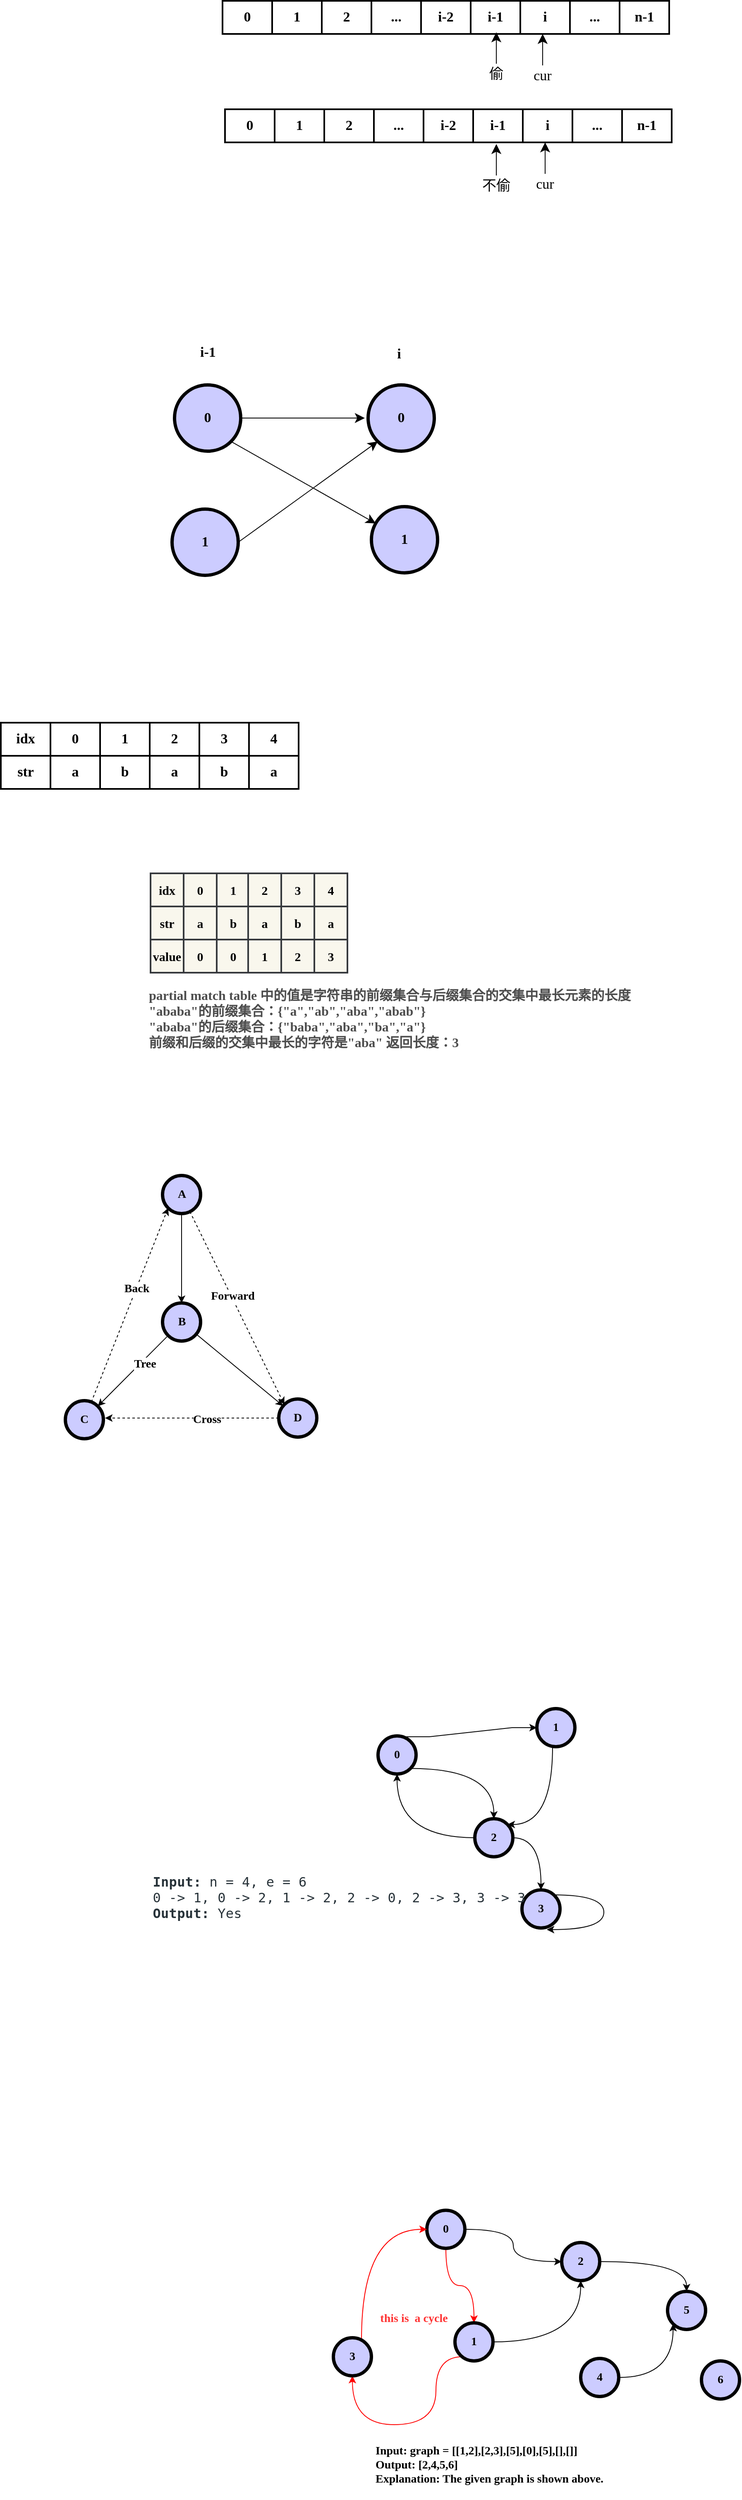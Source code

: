<mxfile version="14.6.13" type="device"><diagram id="pgbfu0zR_8SOxfVc2Feg" name="第 1 页"><mxGraphModel dx="1382" dy="1662" grid="0" gridSize="10" guides="1" tooltips="1" connect="1" arrows="1" fold="1" page="0" pageScale="1" pageWidth="827" pageHeight="1169" math="0" shadow="0"><root><mxCell id="0"/><mxCell id="1" parent="0"/><mxCell id="peVob73nY68IZ34_9FwL-1" value="" style="shape=table;html=1;whiteSpace=wrap;startSize=0;container=1;collapsible=0;childLayout=tableLayout;fontFamily=Comic Sans MS;fontSize=17;fontStyle=1;strokeWidth=2;" parent="1" vertex="1"><mxGeometry x="-253" y="209" width="180" height="40" as="geometry"/></mxCell><mxCell id="peVob73nY68IZ34_9FwL-2" value="" style="shape=partialRectangle;html=1;whiteSpace=wrap;collapsible=0;dropTarget=0;pointerEvents=0;fillColor=none;top=0;left=0;bottom=0;right=0;points=[[0,0.5],[1,0.5]];portConstraint=eastwest;fontFamily=Comic Sans MS;fontSize=17;fontStyle=1;strokeWidth=2;" parent="peVob73nY68IZ34_9FwL-1" vertex="1"><mxGeometry width="180" height="40" as="geometry"/></mxCell><mxCell id="peVob73nY68IZ34_9FwL-3" value="0" style="shape=partialRectangle;html=1;whiteSpace=wrap;connectable=0;fillColor=none;top=0;left=0;bottom=0;right=0;overflow=hidden;fontFamily=Comic Sans MS;fontSize=17;fontStyle=1;strokeWidth=2;" parent="peVob73nY68IZ34_9FwL-2" vertex="1"><mxGeometry width="60" height="40" as="geometry"/></mxCell><mxCell id="peVob73nY68IZ34_9FwL-4" value="1" style="shape=partialRectangle;html=1;whiteSpace=wrap;connectable=0;fillColor=none;top=0;left=0;bottom=0;right=0;overflow=hidden;fontFamily=Comic Sans MS;fontSize=17;fontStyle=1;strokeWidth=2;" parent="peVob73nY68IZ34_9FwL-2" vertex="1"><mxGeometry x="60" width="60" height="40" as="geometry"/></mxCell><mxCell id="peVob73nY68IZ34_9FwL-5" value="2" style="shape=partialRectangle;html=1;whiteSpace=wrap;connectable=0;fillColor=none;top=0;left=0;bottom=0;right=0;overflow=hidden;fontFamily=Comic Sans MS;fontSize=17;fontStyle=1;strokeWidth=2;" parent="peVob73nY68IZ34_9FwL-2" vertex="1"><mxGeometry x="120" width="60" height="40" as="geometry"/></mxCell><mxCell id="peVob73nY68IZ34_9FwL-14" value="" style="shape=table;html=1;whiteSpace=wrap;startSize=0;container=1;collapsible=0;childLayout=tableLayout;fontFamily=Comic Sans MS;fontSize=17;fontStyle=1;strokeWidth=2;" parent="1" vertex="1"><mxGeometry x="-73" y="209" width="180" height="40" as="geometry"/></mxCell><mxCell id="peVob73nY68IZ34_9FwL-15" value="" style="shape=partialRectangle;html=1;whiteSpace=wrap;collapsible=0;dropTarget=0;pointerEvents=0;fillColor=none;top=0;left=0;bottom=0;right=0;points=[[0,0.5],[1,0.5]];portConstraint=eastwest;fontFamily=Comic Sans MS;fontSize=17;fontStyle=1;strokeWidth=2;" parent="peVob73nY68IZ34_9FwL-14" vertex="1"><mxGeometry width="180" height="40" as="geometry"/></mxCell><mxCell id="peVob73nY68IZ34_9FwL-16" value="..." style="shape=partialRectangle;html=1;whiteSpace=wrap;connectable=0;fillColor=none;top=0;left=0;bottom=0;right=0;overflow=hidden;fontFamily=Comic Sans MS;fontSize=17;fontStyle=1;strokeWidth=2;" parent="peVob73nY68IZ34_9FwL-15" vertex="1"><mxGeometry width="60" height="40" as="geometry"/></mxCell><mxCell id="peVob73nY68IZ34_9FwL-17" value="i-2" style="shape=partialRectangle;html=1;whiteSpace=wrap;connectable=0;fillColor=none;top=0;left=0;bottom=0;right=0;overflow=hidden;fontFamily=Comic Sans MS;fontSize=17;fontStyle=1;strokeWidth=2;" parent="peVob73nY68IZ34_9FwL-15" vertex="1"><mxGeometry x="60" width="60" height="40" as="geometry"/></mxCell><mxCell id="peVob73nY68IZ34_9FwL-18" value="i-1" style="shape=partialRectangle;html=1;whiteSpace=wrap;connectable=0;fillColor=none;top=0;left=0;bottom=0;right=0;overflow=hidden;fontFamily=Comic Sans MS;fontSize=17;fontStyle=1;strokeWidth=2;" parent="peVob73nY68IZ34_9FwL-15" vertex="1"><mxGeometry x="120" width="60" height="40" as="geometry"/></mxCell><mxCell id="peVob73nY68IZ34_9FwL-19" value="" style="shape=table;html=1;whiteSpace=wrap;startSize=0;container=1;collapsible=0;childLayout=tableLayout;fontFamily=Comic Sans MS;fontSize=17;fontStyle=1;strokeWidth=2;" parent="1" vertex="1"><mxGeometry x="107" y="209" width="180" height="40" as="geometry"/></mxCell><mxCell id="peVob73nY68IZ34_9FwL-20" value="" style="shape=partialRectangle;html=1;whiteSpace=wrap;collapsible=0;dropTarget=0;pointerEvents=0;fillColor=none;top=0;left=0;bottom=0;right=0;points=[[0,0.5],[1,0.5]];portConstraint=eastwest;fontFamily=Comic Sans MS;fontSize=17;fontStyle=1;strokeWidth=2;" parent="peVob73nY68IZ34_9FwL-19" vertex="1"><mxGeometry width="180" height="40" as="geometry"/></mxCell><mxCell id="peVob73nY68IZ34_9FwL-21" value="i" style="shape=partialRectangle;html=1;whiteSpace=wrap;connectable=0;fillColor=none;top=0;left=0;bottom=0;right=0;overflow=hidden;fontFamily=Comic Sans MS;fontSize=17;fontStyle=1;strokeWidth=2;" parent="peVob73nY68IZ34_9FwL-20" vertex="1"><mxGeometry width="60" height="40" as="geometry"/></mxCell><mxCell id="peVob73nY68IZ34_9FwL-22" value="..." style="shape=partialRectangle;html=1;whiteSpace=wrap;connectable=0;fillColor=none;top=0;left=0;bottom=0;right=0;overflow=hidden;fontFamily=Comic Sans MS;fontSize=17;fontStyle=1;strokeWidth=2;" parent="peVob73nY68IZ34_9FwL-20" vertex="1"><mxGeometry x="60" width="60" height="40" as="geometry"/></mxCell><mxCell id="peVob73nY68IZ34_9FwL-23" value="n-1" style="shape=partialRectangle;html=1;whiteSpace=wrap;connectable=0;fillColor=none;top=0;left=0;bottom=0;right=0;overflow=hidden;fontFamily=Comic Sans MS;fontSize=17;fontStyle=1;strokeWidth=2;" parent="peVob73nY68IZ34_9FwL-20" vertex="1"><mxGeometry x="120" width="60" height="40" as="geometry"/></mxCell><mxCell id="peVob73nY68IZ34_9FwL-35" value="" style="group;fontFamily=Comic Sans MS;" parent="1" vertex="1" connectable="0"><mxGeometry x="114" y="249" width="40" height="61" as="geometry"/></mxCell><mxCell id="peVob73nY68IZ34_9FwL-24" value="" style="endArrow=classic;html=1;fontFamily=Comic Sans MS;fontSize=17;endSize=9;" parent="peVob73nY68IZ34_9FwL-35" edge="1"><mxGeometry width="50" height="50" relative="1" as="geometry"><mxPoint x="20" y="38" as="sourcePoint"/><mxPoint x="20" as="targetPoint"/></mxGeometry></mxCell><mxCell id="peVob73nY68IZ34_9FwL-25" value="cur" style="text;html=1;strokeColor=none;fillColor=none;align=center;verticalAlign=middle;whiteSpace=wrap;rounded=0;fontFamily=Comic Sans MS;fontSize=17;" parent="peVob73nY68IZ34_9FwL-35" vertex="1"><mxGeometry y="41" width="40" height="20" as="geometry"/></mxCell><mxCell id="peVob73nY68IZ34_9FwL-37" value="" style="shape=table;html=1;whiteSpace=wrap;startSize=0;container=1;collapsible=0;childLayout=tableLayout;fontFamily=Comic Sans MS;fontSize=17;fontStyle=1;strokeWidth=2;" parent="1" vertex="1"><mxGeometry x="-250" y="340" width="180" height="40" as="geometry"/></mxCell><mxCell id="peVob73nY68IZ34_9FwL-38" value="" style="shape=partialRectangle;html=1;whiteSpace=wrap;collapsible=0;dropTarget=0;pointerEvents=0;fillColor=none;top=0;left=0;bottom=0;right=0;points=[[0,0.5],[1,0.5]];portConstraint=eastwest;fontFamily=Comic Sans MS;fontSize=17;fontStyle=1;strokeWidth=2;" parent="peVob73nY68IZ34_9FwL-37" vertex="1"><mxGeometry width="180" height="40" as="geometry"/></mxCell><mxCell id="peVob73nY68IZ34_9FwL-39" value="0" style="shape=partialRectangle;html=1;whiteSpace=wrap;connectable=0;fillColor=none;top=0;left=0;bottom=0;right=0;overflow=hidden;fontFamily=Comic Sans MS;fontSize=17;fontStyle=1;strokeWidth=2;" parent="peVob73nY68IZ34_9FwL-38" vertex="1"><mxGeometry width="60" height="40" as="geometry"/></mxCell><mxCell id="peVob73nY68IZ34_9FwL-40" value="1" style="shape=partialRectangle;html=1;whiteSpace=wrap;connectable=0;fillColor=none;top=0;left=0;bottom=0;right=0;overflow=hidden;fontFamily=Comic Sans MS;fontSize=17;fontStyle=1;strokeWidth=2;" parent="peVob73nY68IZ34_9FwL-38" vertex="1"><mxGeometry x="60" width="60" height="40" as="geometry"/></mxCell><mxCell id="peVob73nY68IZ34_9FwL-41" value="2" style="shape=partialRectangle;html=1;whiteSpace=wrap;connectable=0;fillColor=none;top=0;left=0;bottom=0;right=0;overflow=hidden;fontFamily=Comic Sans MS;fontSize=17;fontStyle=1;strokeWidth=2;" parent="peVob73nY68IZ34_9FwL-38" vertex="1"><mxGeometry x="120" width="60" height="40" as="geometry"/></mxCell><mxCell id="peVob73nY68IZ34_9FwL-42" value="" style="shape=table;html=1;whiteSpace=wrap;startSize=0;container=1;collapsible=0;childLayout=tableLayout;fontFamily=Comic Sans MS;fontSize=17;fontStyle=1;strokeWidth=2;" parent="1" vertex="1"><mxGeometry x="-70" y="340" width="180" height="40" as="geometry"/></mxCell><mxCell id="peVob73nY68IZ34_9FwL-43" value="" style="shape=partialRectangle;html=1;whiteSpace=wrap;collapsible=0;dropTarget=0;pointerEvents=0;fillColor=none;top=0;left=0;bottom=0;right=0;points=[[0,0.5],[1,0.5]];portConstraint=eastwest;fontFamily=Comic Sans MS;fontSize=17;fontStyle=1;strokeWidth=2;" parent="peVob73nY68IZ34_9FwL-42" vertex="1"><mxGeometry width="180" height="40" as="geometry"/></mxCell><mxCell id="peVob73nY68IZ34_9FwL-44" value="..." style="shape=partialRectangle;html=1;whiteSpace=wrap;connectable=0;fillColor=none;top=0;left=0;bottom=0;right=0;overflow=hidden;fontFamily=Comic Sans MS;fontSize=17;fontStyle=1;strokeWidth=2;" parent="peVob73nY68IZ34_9FwL-43" vertex="1"><mxGeometry width="60" height="40" as="geometry"/></mxCell><mxCell id="peVob73nY68IZ34_9FwL-45" value="i-2" style="shape=partialRectangle;html=1;whiteSpace=wrap;connectable=0;fillColor=none;top=0;left=0;bottom=0;right=0;overflow=hidden;fontFamily=Comic Sans MS;fontSize=17;fontStyle=1;strokeWidth=2;" parent="peVob73nY68IZ34_9FwL-43" vertex="1"><mxGeometry x="60" width="60" height="40" as="geometry"/></mxCell><mxCell id="peVob73nY68IZ34_9FwL-46" value="i-1" style="shape=partialRectangle;html=1;whiteSpace=wrap;connectable=0;fillColor=none;top=0;left=0;bottom=0;right=0;overflow=hidden;fontFamily=Comic Sans MS;fontSize=17;fontStyle=1;strokeWidth=2;" parent="peVob73nY68IZ34_9FwL-43" vertex="1"><mxGeometry x="120" width="60" height="40" as="geometry"/></mxCell><mxCell id="peVob73nY68IZ34_9FwL-47" value="" style="shape=table;html=1;whiteSpace=wrap;startSize=0;container=1;collapsible=0;childLayout=tableLayout;fontFamily=Comic Sans MS;fontSize=17;fontStyle=1;strokeWidth=2;" parent="1" vertex="1"><mxGeometry x="110" y="340" width="180" height="40" as="geometry"/></mxCell><mxCell id="peVob73nY68IZ34_9FwL-48" value="" style="shape=partialRectangle;html=1;whiteSpace=wrap;collapsible=0;dropTarget=0;pointerEvents=0;fillColor=none;top=0;left=0;bottom=0;right=0;points=[[0,0.5],[1,0.5]];portConstraint=eastwest;fontFamily=Comic Sans MS;fontSize=17;fontStyle=1;strokeWidth=2;" parent="peVob73nY68IZ34_9FwL-47" vertex="1"><mxGeometry width="180" height="40" as="geometry"/></mxCell><mxCell id="peVob73nY68IZ34_9FwL-49" value="i" style="shape=partialRectangle;html=1;whiteSpace=wrap;connectable=0;fillColor=none;top=0;left=0;bottom=0;right=0;overflow=hidden;fontFamily=Comic Sans MS;fontSize=17;fontStyle=1;strokeWidth=2;" parent="peVob73nY68IZ34_9FwL-48" vertex="1"><mxGeometry width="60" height="40" as="geometry"/></mxCell><mxCell id="peVob73nY68IZ34_9FwL-50" value="..." style="shape=partialRectangle;html=1;whiteSpace=wrap;connectable=0;fillColor=none;top=0;left=0;bottom=0;right=0;overflow=hidden;fontFamily=Comic Sans MS;fontSize=17;fontStyle=1;strokeWidth=2;" parent="peVob73nY68IZ34_9FwL-48" vertex="1"><mxGeometry x="60" width="60" height="40" as="geometry"/></mxCell><mxCell id="peVob73nY68IZ34_9FwL-51" value="n-1" style="shape=partialRectangle;html=1;whiteSpace=wrap;connectable=0;fillColor=none;top=0;left=0;bottom=0;right=0;overflow=hidden;fontFamily=Comic Sans MS;fontSize=17;fontStyle=1;strokeWidth=2;" parent="peVob73nY68IZ34_9FwL-48" vertex="1"><mxGeometry x="120" width="60" height="40" as="geometry"/></mxCell><mxCell id="peVob73nY68IZ34_9FwL-52" value="" style="group;fontFamily=Comic Sans MS;" parent="1" vertex="1" connectable="0"><mxGeometry x="117" y="380" width="40" height="61" as="geometry"/></mxCell><mxCell id="peVob73nY68IZ34_9FwL-53" value="" style="endArrow=classic;html=1;fontFamily=Comic Sans MS;fontSize=17;endSize=9;" parent="peVob73nY68IZ34_9FwL-52" edge="1"><mxGeometry width="50" height="50" relative="1" as="geometry"><mxPoint x="20" y="38" as="sourcePoint"/><mxPoint x="20" as="targetPoint"/></mxGeometry></mxCell><mxCell id="peVob73nY68IZ34_9FwL-54" value="cur" style="text;html=1;strokeColor=none;fillColor=none;align=center;verticalAlign=middle;whiteSpace=wrap;rounded=0;fontFamily=Comic Sans MS;fontSize=17;" parent="peVob73nY68IZ34_9FwL-52" vertex="1"><mxGeometry y="41" width="40" height="20" as="geometry"/></mxCell><mxCell id="peVob73nY68IZ34_9FwL-55" value="" style="group;fontFamily=Comic Sans MS;" parent="1" vertex="1" connectable="0"><mxGeometry x="58" y="382" width="40" height="61" as="geometry"/></mxCell><mxCell id="peVob73nY68IZ34_9FwL-56" value="" style="endArrow=classic;html=1;fontFamily=Comic Sans MS;fontSize=17;endSize=9;" parent="peVob73nY68IZ34_9FwL-55" edge="1"><mxGeometry width="50" height="50" relative="1" as="geometry"><mxPoint x="20" y="38" as="sourcePoint"/><mxPoint x="20" as="targetPoint"/></mxGeometry></mxCell><mxCell id="peVob73nY68IZ34_9FwL-57" value="不偷" style="text;html=1;strokeColor=none;fillColor=none;align=center;verticalAlign=middle;whiteSpace=wrap;rounded=0;fontFamily=Comic Sans MS;fontSize=17;" parent="peVob73nY68IZ34_9FwL-55" vertex="1"><mxGeometry y="41" width="40" height="20" as="geometry"/></mxCell><mxCell id="peVob73nY68IZ34_9FwL-59" value="" style="group;fontFamily=Comic Sans MS;" parent="1" vertex="1" connectable="0"><mxGeometry x="58" y="247" width="40" height="61" as="geometry"/></mxCell><mxCell id="peVob73nY68IZ34_9FwL-60" value="" style="endArrow=classic;html=1;fontFamily=Comic Sans MS;fontSize=17;endSize=9;" parent="peVob73nY68IZ34_9FwL-59" edge="1"><mxGeometry width="50" height="50" relative="1" as="geometry"><mxPoint x="20" y="38" as="sourcePoint"/><mxPoint x="20" as="targetPoint"/></mxGeometry></mxCell><mxCell id="peVob73nY68IZ34_9FwL-61" value="偷" style="text;html=1;strokeColor=none;fillColor=none;align=center;verticalAlign=middle;whiteSpace=wrap;rounded=0;fontFamily=Comic Sans MS;fontSize=17;" parent="peVob73nY68IZ34_9FwL-59" vertex="1"><mxGeometry y="41" width="40" height="20" as="geometry"/></mxCell><mxCell id="peVob73nY68IZ34_9FwL-63" style="edgeStyle=orthogonalEdgeStyle;rounded=0;orthogonalLoop=1;jettySize=auto;html=1;exitX=1;exitY=0.5;exitDx=0;exitDy=0;fontFamily=Comic Sans MS;fontSize=17;endSize=9;fontStyle=1" parent="1" source="peVob73nY68IZ34_9FwL-62" edge="1"><mxGeometry relative="1" as="geometry"><mxPoint x="-81" y="713" as="targetPoint"/></mxGeometry></mxCell><mxCell id="peVob73nY68IZ34_9FwL-70" style="edgeStyle=none;rounded=0;orthogonalLoop=1;jettySize=auto;html=1;exitX=1;exitY=1;exitDx=0;exitDy=0;fontFamily=Comic Sans MS;fontSize=17;endSize=9;" parent="1" source="peVob73nY68IZ34_9FwL-62" target="peVob73nY68IZ34_9FwL-66" edge="1"><mxGeometry relative="1" as="geometry"/></mxCell><mxCell id="peVob73nY68IZ34_9FwL-62" value="0" style="ellipse;whiteSpace=wrap;html=1;aspect=fixed;rounded=1;fontFamily=Comic Sans MS;fontSize=17;strokeWidth=4;fillColor=#CCCCFF;fontStyle=1" parent="1" vertex="1"><mxGeometry x="-311" y="673" width="80" height="80" as="geometry"/></mxCell><mxCell id="peVob73nY68IZ34_9FwL-64" value="0" style="ellipse;whiteSpace=wrap;html=1;aspect=fixed;rounded=1;fontFamily=Comic Sans MS;fontSize=17;strokeWidth=4;fillColor=#CCCCFF;fontStyle=1" parent="1" vertex="1"><mxGeometry x="-77" y="673" width="80" height="80" as="geometry"/></mxCell><mxCell id="peVob73nY68IZ34_9FwL-69" style="rounded=0;orthogonalLoop=1;jettySize=auto;html=1;exitX=1;exitY=0.5;exitDx=0;exitDy=0;entryX=0;entryY=1;entryDx=0;entryDy=0;fontFamily=Comic Sans MS;fontSize=17;endSize=9;" parent="1" source="peVob73nY68IZ34_9FwL-65" target="peVob73nY68IZ34_9FwL-64" edge="1"><mxGeometry relative="1" as="geometry"/></mxCell><mxCell id="peVob73nY68IZ34_9FwL-65" value="1" style="ellipse;whiteSpace=wrap;html=1;aspect=fixed;rounded=1;fontFamily=Comic Sans MS;fontSize=17;strokeWidth=4;fillColor=#CCCCFF;fontStyle=1" parent="1" vertex="1"><mxGeometry x="-314" y="823" width="80" height="80" as="geometry"/></mxCell><mxCell id="peVob73nY68IZ34_9FwL-66" value="1" style="ellipse;whiteSpace=wrap;html=1;aspect=fixed;rounded=1;fontFamily=Comic Sans MS;fontSize=17;strokeWidth=4;fillColor=#CCCCFF;fontStyle=1" parent="1" vertex="1"><mxGeometry x="-73" y="820" width="80" height="80" as="geometry"/></mxCell><mxCell id="peVob73nY68IZ34_9FwL-67" value="i" style="text;html=1;strokeColor=none;fillColor=none;align=center;verticalAlign=middle;whiteSpace=wrap;rounded=0;fontFamily=Comic Sans MS;fontSize=17;fontStyle=1" parent="1" vertex="1"><mxGeometry x="-65" y="619" width="51" height="34" as="geometry"/></mxCell><mxCell id="peVob73nY68IZ34_9FwL-68" value="i-1" style="text;html=1;strokeColor=none;fillColor=none;align=center;verticalAlign=middle;whiteSpace=wrap;rounded=0;fontFamily=Comic Sans MS;fontSize=17;fontStyle=1" parent="1" vertex="1"><mxGeometry x="-296.5" y="617" width="51" height="34" as="geometry"/></mxCell><mxCell id="q8dxs7XdsW3AWnjhEExh-1" value="" style="shape=table;html=1;whiteSpace=wrap;startSize=0;container=1;collapsible=0;childLayout=tableLayout;fontFamily=Comic Sans MS;fontSize=17;fontStyle=1;strokeWidth=2;" parent="1" vertex="1"><mxGeometry x="-341" y="1081" width="180" height="40" as="geometry"/></mxCell><mxCell id="q8dxs7XdsW3AWnjhEExh-2" value="" style="shape=partialRectangle;html=1;whiteSpace=wrap;collapsible=0;dropTarget=0;pointerEvents=0;fillColor=none;top=0;left=0;bottom=0;right=0;points=[[0,0.5],[1,0.5]];portConstraint=eastwest;fontFamily=Comic Sans MS;fontSize=17;fontStyle=1;strokeWidth=2;" parent="q8dxs7XdsW3AWnjhEExh-1" vertex="1"><mxGeometry width="180" height="40" as="geometry"/></mxCell><mxCell id="q8dxs7XdsW3AWnjhEExh-3" value="2" style="shape=partialRectangle;html=1;whiteSpace=wrap;connectable=0;fillColor=none;top=0;left=0;bottom=0;right=0;overflow=hidden;fontFamily=Comic Sans MS;fontSize=17;fontStyle=1;strokeWidth=2;" parent="q8dxs7XdsW3AWnjhEExh-2" vertex="1"><mxGeometry width="60" height="40" as="geometry"/></mxCell><mxCell id="q8dxs7XdsW3AWnjhEExh-4" value="3" style="shape=partialRectangle;html=1;whiteSpace=wrap;connectable=0;fillColor=none;top=0;left=0;bottom=0;right=0;overflow=hidden;fontFamily=Comic Sans MS;fontSize=17;fontStyle=1;strokeWidth=2;" parent="q8dxs7XdsW3AWnjhEExh-2" vertex="1"><mxGeometry x="60" width="60" height="40" as="geometry"/></mxCell><mxCell id="q8dxs7XdsW3AWnjhEExh-5" value="4" style="shape=partialRectangle;html=1;whiteSpace=wrap;connectable=0;fillColor=none;top=0;left=0;bottom=0;right=0;overflow=hidden;fontFamily=Comic Sans MS;fontSize=17;fontStyle=1;strokeWidth=2;" parent="q8dxs7XdsW3AWnjhEExh-2" vertex="1"><mxGeometry x="120" width="60" height="40" as="geometry"/></mxCell><mxCell id="q8dxs7XdsW3AWnjhEExh-18" value="" style="shape=table;html=1;whiteSpace=wrap;startSize=0;container=1;collapsible=0;childLayout=tableLayout;fontFamily=Comic Sans MS;fontSize=17;fontStyle=1;strokeWidth=2;" parent="1" vertex="1"><mxGeometry x="-521" y="1081" width="180" height="40" as="geometry"/></mxCell><mxCell id="q8dxs7XdsW3AWnjhEExh-19" value="" style="shape=partialRectangle;html=1;whiteSpace=wrap;collapsible=0;dropTarget=0;pointerEvents=0;fillColor=none;top=0;left=0;bottom=0;right=0;points=[[0,0.5],[1,0.5]];portConstraint=eastwest;fontFamily=Comic Sans MS;fontSize=17;fontStyle=1;strokeWidth=2;" parent="q8dxs7XdsW3AWnjhEExh-18" vertex="1"><mxGeometry width="180" height="40" as="geometry"/></mxCell><mxCell id="q8dxs7XdsW3AWnjhEExh-20" value="idx" style="shape=partialRectangle;html=1;whiteSpace=wrap;connectable=0;fillColor=none;top=0;left=0;bottom=0;right=0;overflow=hidden;fontFamily=Comic Sans MS;fontSize=17;fontStyle=1;strokeWidth=2;" parent="q8dxs7XdsW3AWnjhEExh-19" vertex="1"><mxGeometry width="60" height="40" as="geometry"/></mxCell><mxCell id="q8dxs7XdsW3AWnjhEExh-21" value="0" style="shape=partialRectangle;html=1;whiteSpace=wrap;connectable=0;fillColor=none;top=0;left=0;bottom=0;right=0;overflow=hidden;fontFamily=Comic Sans MS;fontSize=17;fontStyle=1;strokeWidth=2;" parent="q8dxs7XdsW3AWnjhEExh-19" vertex="1"><mxGeometry x="60" width="60" height="40" as="geometry"/></mxCell><mxCell id="q8dxs7XdsW3AWnjhEExh-22" value="1" style="shape=partialRectangle;html=1;whiteSpace=wrap;connectable=0;fillColor=none;top=0;left=0;bottom=0;right=0;overflow=hidden;fontFamily=Comic Sans MS;fontSize=17;fontStyle=1;strokeWidth=2;" parent="q8dxs7XdsW3AWnjhEExh-19" vertex="1"><mxGeometry x="120" width="60" height="40" as="geometry"/></mxCell><mxCell id="q8dxs7XdsW3AWnjhEExh-23" value="" style="shape=table;html=1;whiteSpace=wrap;startSize=0;container=1;collapsible=0;childLayout=tableLayout;fontFamily=Comic Sans MS;fontSize=17;fontStyle=1;strokeWidth=2;" parent="1" vertex="1"><mxGeometry x="-341" y="1121" width="180" height="40" as="geometry"/></mxCell><mxCell id="q8dxs7XdsW3AWnjhEExh-24" value="" style="shape=partialRectangle;html=1;whiteSpace=wrap;collapsible=0;dropTarget=0;pointerEvents=0;fillColor=none;top=0;left=0;bottom=0;right=0;points=[[0,0.5],[1,0.5]];portConstraint=eastwest;fontFamily=Comic Sans MS;fontSize=17;fontStyle=1;strokeWidth=2;" parent="q8dxs7XdsW3AWnjhEExh-23" vertex="1"><mxGeometry width="180" height="40" as="geometry"/></mxCell><mxCell id="q8dxs7XdsW3AWnjhEExh-25" value="a" style="shape=partialRectangle;html=1;whiteSpace=wrap;connectable=0;fillColor=none;top=0;left=0;bottom=0;right=0;overflow=hidden;fontFamily=Comic Sans MS;fontSize=17;fontStyle=1;strokeWidth=2;" parent="q8dxs7XdsW3AWnjhEExh-24" vertex="1"><mxGeometry width="60" height="40" as="geometry"/></mxCell><mxCell id="q8dxs7XdsW3AWnjhEExh-26" value="b" style="shape=partialRectangle;html=1;whiteSpace=wrap;connectable=0;fillColor=none;top=0;left=0;bottom=0;right=0;overflow=hidden;fontFamily=Comic Sans MS;fontSize=17;fontStyle=1;strokeWidth=2;" parent="q8dxs7XdsW3AWnjhEExh-24" vertex="1"><mxGeometry x="60" width="60" height="40" as="geometry"/></mxCell><mxCell id="q8dxs7XdsW3AWnjhEExh-27" value="a" style="shape=partialRectangle;html=1;whiteSpace=wrap;connectable=0;fillColor=none;top=0;left=0;bottom=0;right=0;overflow=hidden;fontFamily=Comic Sans MS;fontSize=17;fontStyle=1;strokeWidth=2;" parent="q8dxs7XdsW3AWnjhEExh-24" vertex="1"><mxGeometry x="120" width="60" height="40" as="geometry"/></mxCell><mxCell id="q8dxs7XdsW3AWnjhEExh-28" value="" style="shape=table;html=1;whiteSpace=wrap;startSize=0;container=1;collapsible=0;childLayout=tableLayout;fontFamily=Comic Sans MS;fontSize=17;fontStyle=1;strokeWidth=2;" parent="1" vertex="1"><mxGeometry x="-521" y="1121" width="180" height="40" as="geometry"/></mxCell><mxCell id="q8dxs7XdsW3AWnjhEExh-29" value="" style="shape=partialRectangle;html=1;whiteSpace=wrap;collapsible=0;dropTarget=0;pointerEvents=0;fillColor=none;top=0;left=0;bottom=0;right=0;points=[[0,0.5],[1,0.5]];portConstraint=eastwest;fontFamily=Comic Sans MS;fontSize=17;fontStyle=1;strokeWidth=2;" parent="q8dxs7XdsW3AWnjhEExh-28" vertex="1"><mxGeometry width="180" height="40" as="geometry"/></mxCell><mxCell id="q8dxs7XdsW3AWnjhEExh-30" value="str" style="shape=partialRectangle;html=1;whiteSpace=wrap;connectable=0;fillColor=none;top=0;left=0;bottom=0;right=0;overflow=hidden;fontFamily=Comic Sans MS;fontSize=17;fontStyle=1;strokeWidth=2;" parent="q8dxs7XdsW3AWnjhEExh-29" vertex="1"><mxGeometry width="60" height="40" as="geometry"/></mxCell><mxCell id="q8dxs7XdsW3AWnjhEExh-31" value="a" style="shape=partialRectangle;html=1;whiteSpace=wrap;connectable=0;fillColor=none;top=0;left=0;bottom=0;right=0;overflow=hidden;fontFamily=Comic Sans MS;fontSize=17;fontStyle=1;strokeWidth=2;" parent="q8dxs7XdsW3AWnjhEExh-29" vertex="1"><mxGeometry x="60" width="60" height="40" as="geometry"/></mxCell><mxCell id="q8dxs7XdsW3AWnjhEExh-32" value="b" style="shape=partialRectangle;html=1;whiteSpace=wrap;connectable=0;fillColor=none;top=0;left=0;bottom=0;right=0;overflow=hidden;fontFamily=Comic Sans MS;fontSize=17;fontStyle=1;strokeWidth=2;" parent="q8dxs7XdsW3AWnjhEExh-29" vertex="1"><mxGeometry x="120" width="60" height="40" as="geometry"/></mxCell><mxCell id="q8dxs7XdsW3AWnjhEExh-51" value="idx" style="whiteSpace=wrap;html=1;aspect=fixed;fontStyle=1;strokeWidth=2;fillColor=#f9f7ed;fontFamily=Comic Sans MS;fontSize=15;strokeColor=#36393d;" parent="1" vertex="1"><mxGeometry x="-340" y="1263" width="40" height="40" as="geometry"/></mxCell><mxCell id="q8dxs7XdsW3AWnjhEExh-34" value="0" style="whiteSpace=wrap;html=1;aspect=fixed;fontStyle=1;strokeWidth=2;fillColor=#f9f7ed;fontFamily=Comic Sans MS;fontSize=15;strokeColor=#36393d;" parent="1" vertex="1"><mxGeometry x="-300" y="1263" width="40" height="40" as="geometry"/></mxCell><mxCell id="q8dxs7XdsW3AWnjhEExh-35" value="1" style="whiteSpace=wrap;html=1;aspect=fixed;fontStyle=1;strokeWidth=2;fillColor=#f9f7ed;fontFamily=Comic Sans MS;fontSize=15;strokeColor=#36393d;" parent="1" vertex="1"><mxGeometry x="-260" y="1263" width="40" height="40" as="geometry"/></mxCell><mxCell id="q8dxs7XdsW3AWnjhEExh-36" value="2" style="whiteSpace=wrap;html=1;aspect=fixed;fontStyle=1;strokeWidth=2;fillColor=#f9f7ed;fontFamily=Comic Sans MS;fontSize=15;strokeColor=#36393d;" parent="1" vertex="1"><mxGeometry x="-222" y="1263" width="40" height="40" as="geometry"/></mxCell><mxCell id="q8dxs7XdsW3AWnjhEExh-37" value="3" style="whiteSpace=wrap;html=1;aspect=fixed;fontStyle=1;strokeWidth=2;fillColor=#f9f7ed;fontFamily=Comic Sans MS;fontSize=15;strokeColor=#36393d;" parent="1" vertex="1"><mxGeometry x="-182" y="1263" width="40" height="40" as="geometry"/></mxCell><mxCell id="q8dxs7XdsW3AWnjhEExh-38" value="4" style="whiteSpace=wrap;html=1;aspect=fixed;fontStyle=1;strokeWidth=2;fillColor=#f9f7ed;fontFamily=Comic Sans MS;fontSize=15;strokeColor=#36393d;" parent="1" vertex="1"><mxGeometry x="-142" y="1263" width="40" height="40" as="geometry"/></mxCell><mxCell id="q8dxs7XdsW3AWnjhEExh-52" value="str" style="whiteSpace=wrap;html=1;aspect=fixed;fontStyle=1;strokeWidth=2;fillColor=#f9f7ed;fontFamily=Comic Sans MS;fontSize=15;strokeColor=#36393d;" parent="1" vertex="1"><mxGeometry x="-340" y="1303" width="40" height="40" as="geometry"/></mxCell><mxCell id="q8dxs7XdsW3AWnjhEExh-53" value="a" style="whiteSpace=wrap;html=1;aspect=fixed;fontStyle=1;strokeWidth=2;fillColor=#f9f7ed;fontFamily=Comic Sans MS;fontSize=15;strokeColor=#36393d;" parent="1" vertex="1"><mxGeometry x="-300" y="1303" width="40" height="40" as="geometry"/></mxCell><mxCell id="q8dxs7XdsW3AWnjhEExh-54" value="b" style="whiteSpace=wrap;html=1;aspect=fixed;fontStyle=1;strokeWidth=2;fillColor=#f9f7ed;fontFamily=Comic Sans MS;fontSize=15;strokeColor=#36393d;" parent="1" vertex="1"><mxGeometry x="-260" y="1303" width="40" height="40" as="geometry"/></mxCell><mxCell id="q8dxs7XdsW3AWnjhEExh-55" value="a" style="whiteSpace=wrap;html=1;aspect=fixed;fontStyle=1;strokeWidth=2;fillColor=#f9f7ed;fontFamily=Comic Sans MS;fontSize=15;strokeColor=#36393d;" parent="1" vertex="1"><mxGeometry x="-222" y="1303" width="40" height="40" as="geometry"/></mxCell><mxCell id="q8dxs7XdsW3AWnjhEExh-56" value="b" style="whiteSpace=wrap;html=1;aspect=fixed;fontStyle=1;strokeWidth=2;fillColor=#f9f7ed;fontFamily=Comic Sans MS;fontSize=15;strokeColor=#36393d;" parent="1" vertex="1"><mxGeometry x="-182" y="1303" width="40" height="40" as="geometry"/></mxCell><mxCell id="q8dxs7XdsW3AWnjhEExh-57" value="a" style="whiteSpace=wrap;html=1;aspect=fixed;fontStyle=1;strokeWidth=2;fillColor=#f9f7ed;fontFamily=Comic Sans MS;fontSize=15;strokeColor=#36393d;" parent="1" vertex="1"><mxGeometry x="-142" y="1303" width="40" height="40" as="geometry"/></mxCell><mxCell id="q8dxs7XdsW3AWnjhEExh-58" value="value" style="whiteSpace=wrap;html=1;aspect=fixed;fontStyle=1;strokeWidth=2;fillColor=#f9f7ed;fontFamily=Comic Sans MS;fontSize=15;strokeColor=#36393d;" parent="1" vertex="1"><mxGeometry x="-340" y="1343" width="40" height="40" as="geometry"/></mxCell><mxCell id="q8dxs7XdsW3AWnjhEExh-59" value="0" style="whiteSpace=wrap;html=1;aspect=fixed;fontStyle=1;strokeWidth=2;fillColor=#f9f7ed;fontFamily=Comic Sans MS;fontSize=15;strokeColor=#36393d;" parent="1" vertex="1"><mxGeometry x="-300" y="1343" width="40" height="40" as="geometry"/></mxCell><mxCell id="q8dxs7XdsW3AWnjhEExh-60" value="0" style="whiteSpace=wrap;html=1;aspect=fixed;fontStyle=1;strokeWidth=2;fillColor=#f9f7ed;fontFamily=Comic Sans MS;fontSize=15;strokeColor=#36393d;" parent="1" vertex="1"><mxGeometry x="-260" y="1343" width="40" height="40" as="geometry"/></mxCell><mxCell id="q8dxs7XdsW3AWnjhEExh-61" value="1" style="whiteSpace=wrap;html=1;aspect=fixed;fontStyle=1;strokeWidth=2;fillColor=#f9f7ed;fontFamily=Comic Sans MS;fontSize=15;strokeColor=#36393d;" parent="1" vertex="1"><mxGeometry x="-222" y="1343" width="40" height="40" as="geometry"/></mxCell><mxCell id="q8dxs7XdsW3AWnjhEExh-62" value="2" style="whiteSpace=wrap;html=1;aspect=fixed;fontStyle=1;strokeWidth=2;fillColor=#f9f7ed;fontFamily=Comic Sans MS;fontSize=15;strokeColor=#36393d;" parent="1" vertex="1"><mxGeometry x="-182" y="1343" width="40" height="40" as="geometry"/></mxCell><mxCell id="q8dxs7XdsW3AWnjhEExh-63" value="3" style="whiteSpace=wrap;html=1;aspect=fixed;fontStyle=1;strokeWidth=2;fillColor=#f9f7ed;fontFamily=Comic Sans MS;fontSize=15;strokeColor=#36393d;" parent="1" vertex="1"><mxGeometry x="-142" y="1343" width="40" height="40" as="geometry"/></mxCell><mxCell id="q8dxs7XdsW3AWnjhEExh-64" value="&lt;span style=&quot;box-sizing: border-box ; outline: 0px ; font-weight: bolder ; overflow-wrap: break-word ; color: rgb(77 , 77 , 77) ; font-family: , &amp;#34;sf ui text&amp;#34; , &amp;#34;arial&amp;#34; , &amp;#34;pingfang sc&amp;#34; , &amp;#34;hiragino sans gb&amp;#34; , &amp;#34;microsoft yahei&amp;#34; , &amp;#34;wenquanyi micro hei&amp;#34; , sans-serif ; font-size: 16px&quot;&gt;partial match table 中的值是字符串的前缀集合与后缀集合的交集中最长元素的长度&lt;br&gt;&quot;ababa&quot;的前缀集合：{&quot;a&quot;,&quot;ab&quot;,&quot;aba&quot;,&quot;abab&quot;}&lt;br&gt;&quot;ababa&quot;的后缀集合：{&quot;baba&quot;,&quot;aba&quot;,&quot;ba&quot;,&quot;a&quot;}&lt;br&gt;前缀和后缀的交集中最长的字符是&quot;aba&quot; 返回长度：3&lt;br&gt;&lt;br&gt;&lt;/span&gt;" style="text;html=1;strokeColor=none;fillColor=none;align=left;verticalAlign=middle;whiteSpace=wrap;rounded=0;fontFamily=Lucida Console;" parent="1" vertex="1"><mxGeometry x="-344" y="1394" width="699" height="108" as="geometry"/></mxCell><mxCell id="Um38kKq--Bnpj0GBzzvW-6" style="rounded=0;orthogonalLoop=1;jettySize=auto;html=1;fontFamily=Comic Sans MS;fontSize=14;fontStyle=1" edge="1" parent="1" source="Um38kKq--Bnpj0GBzzvW-1" target="Um38kKq--Bnpj0GBzzvW-2"><mxGeometry relative="1" as="geometry"/></mxCell><mxCell id="Um38kKq--Bnpj0GBzzvW-7" style="edgeStyle=none;rounded=0;orthogonalLoop=1;jettySize=auto;html=1;entryX=0;entryY=0;entryDx=0;entryDy=0;fontFamily=Comic Sans MS;dashed=1;fontSize=14;fontStyle=1" edge="1" parent="1" source="Um38kKq--Bnpj0GBzzvW-1" target="Um38kKq--Bnpj0GBzzvW-4"><mxGeometry relative="1" as="geometry"/></mxCell><mxCell id="Um38kKq--Bnpj0GBzzvW-13" value="Forward" style="edgeLabel;html=1;align=center;verticalAlign=middle;resizable=0;points=[];fontFamily=Comic Sans MS;fontSize=14;fontStyle=1" vertex="1" connectable="0" parent="Um38kKq--Bnpj0GBzzvW-7"><mxGeometry x="-0.117" y="1" relative="1" as="geometry"><mxPoint as="offset"/></mxGeometry></mxCell><mxCell id="Um38kKq--Bnpj0GBzzvW-1" value="A" style="ellipse;whiteSpace=wrap;html=1;aspect=fixed;rounded=1;fontFamily=Comic Sans MS;fontSize=14;strokeWidth=4;fillColor=#CCCCFF;fontStyle=1" vertex="1" parent="1"><mxGeometry x="-325.5" y="1628" width="46" height="46" as="geometry"/></mxCell><mxCell id="Um38kKq--Bnpj0GBzzvW-11" style="edgeStyle=none;rounded=0;orthogonalLoop=1;jettySize=auto;html=1;fontFamily=Comic Sans MS;fontSize=14;fontStyle=1" edge="1" parent="1" source="Um38kKq--Bnpj0GBzzvW-2" target="Um38kKq--Bnpj0GBzzvW-4"><mxGeometry relative="1" as="geometry"/></mxCell><mxCell id="Um38kKq--Bnpj0GBzzvW-12" style="edgeStyle=none;rounded=0;orthogonalLoop=1;jettySize=auto;html=1;fontFamily=Comic Sans MS;fontSize=14;fontStyle=1" edge="1" parent="1" source="Um38kKq--Bnpj0GBzzvW-2" target="Um38kKq--Bnpj0GBzzvW-3"><mxGeometry relative="1" as="geometry"/></mxCell><mxCell id="Um38kKq--Bnpj0GBzzvW-17" value="Tree" style="edgeLabel;html=1;align=center;verticalAlign=middle;resizable=0;points=[];fontSize=14;fontFamily=Comic Sans MS;fontStyle=1" vertex="1" connectable="0" parent="Um38kKq--Bnpj0GBzzvW-12"><mxGeometry x="-0.273" y="4" relative="1" as="geometry"><mxPoint as="offset"/></mxGeometry></mxCell><mxCell id="Um38kKq--Bnpj0GBzzvW-2" value="B" style="ellipse;whiteSpace=wrap;html=1;aspect=fixed;rounded=1;fontFamily=Comic Sans MS;fontSize=14;strokeWidth=4;fillColor=#CCCCFF;fontStyle=1" vertex="1" parent="1"><mxGeometry x="-325.5" y="1782" width="46" height="46" as="geometry"/></mxCell><mxCell id="Um38kKq--Bnpj0GBzzvW-9" style="edgeStyle=none;rounded=0;orthogonalLoop=1;jettySize=auto;html=1;entryX=0;entryY=1;entryDx=0;entryDy=0;dashed=1;fontFamily=Comic Sans MS;fontSize=14;fontStyle=1" edge="1" parent="1" source="Um38kKq--Bnpj0GBzzvW-3" target="Um38kKq--Bnpj0GBzzvW-1"><mxGeometry relative="1" as="geometry"/></mxCell><mxCell id="Um38kKq--Bnpj0GBzzvW-14" value="Back" style="edgeLabel;html=1;align=center;verticalAlign=middle;resizable=0;points=[];fontSize=14;fontFamily=Comic Sans MS;fontStyle=1" vertex="1" connectable="0" parent="Um38kKq--Bnpj0GBzzvW-9"><mxGeometry x="0.167" relative="1" as="geometry"><mxPoint as="offset"/></mxGeometry></mxCell><mxCell id="Um38kKq--Bnpj0GBzzvW-3" value="C" style="ellipse;whiteSpace=wrap;html=1;aspect=fixed;rounded=1;fontFamily=Comic Sans MS;fontSize=14;strokeWidth=4;fillColor=#CCCCFF;fontStyle=1" vertex="1" parent="1"><mxGeometry x="-443" y="1900" width="46" height="46" as="geometry"/></mxCell><mxCell id="Um38kKq--Bnpj0GBzzvW-10" style="edgeStyle=none;rounded=0;orthogonalLoop=1;jettySize=auto;html=1;dashed=1;fontFamily=Comic Sans MS;fontSize=14;fontStyle=1" edge="1" parent="1" source="Um38kKq--Bnpj0GBzzvW-4"><mxGeometry relative="1" as="geometry"><mxPoint x="-395" y="1921" as="targetPoint"/></mxGeometry></mxCell><mxCell id="Um38kKq--Bnpj0GBzzvW-16" value="Cross" style="edgeLabel;html=1;align=center;verticalAlign=middle;resizable=0;points=[];fontSize=14;fontFamily=Comic Sans MS;fontStyle=1" vertex="1" connectable="0" parent="Um38kKq--Bnpj0GBzzvW-10"><mxGeometry x="-0.171" y="2" relative="1" as="geometry"><mxPoint as="offset"/></mxGeometry></mxCell><mxCell id="Um38kKq--Bnpj0GBzzvW-4" value="D" style="ellipse;whiteSpace=wrap;html=1;aspect=fixed;rounded=1;fontFamily=Comic Sans MS;fontSize=14;strokeWidth=4;fillColor=#CCCCFF;fontStyle=1" vertex="1" parent="1"><mxGeometry x="-185" y="1898" width="46" height="46" as="geometry"/></mxCell><mxCell id="Um38kKq--Bnpj0GBzzvW-23" style="edgeStyle=entityRelationEdgeStyle;rounded=0;orthogonalLoop=1;jettySize=auto;html=1;fontFamily=Comic Sans MS;fontSize=14;exitX=0.696;exitY=0.022;exitDx=0;exitDy=0;exitPerimeter=0;" edge="1" parent="1" source="Um38kKq--Bnpj0GBzzvW-18" target="Um38kKq--Bnpj0GBzzvW-19"><mxGeometry relative="1" as="geometry"/></mxCell><mxCell id="Um38kKq--Bnpj0GBzzvW-24" style="edgeStyle=orthogonalEdgeStyle;rounded=0;orthogonalLoop=1;jettySize=auto;html=1;fontFamily=Comic Sans MS;fontSize=14;curved=1;exitX=1;exitY=1;exitDx=0;exitDy=0;" edge="1" parent="1" source="Um38kKq--Bnpj0GBzzvW-18" target="Um38kKq--Bnpj0GBzzvW-20"><mxGeometry relative="1" as="geometry"/></mxCell><mxCell id="Um38kKq--Bnpj0GBzzvW-18" value="0" style="ellipse;whiteSpace=wrap;html=1;aspect=fixed;rounded=1;fontFamily=Comic Sans MS;fontSize=14;strokeWidth=4;fillColor=#CCCCFF;fontStyle=1" vertex="1" parent="1"><mxGeometry x="-65" y="2305" width="46" height="46" as="geometry"/></mxCell><mxCell id="Um38kKq--Bnpj0GBzzvW-29" style="edgeStyle=orthogonalEdgeStyle;curved=1;rounded=0;orthogonalLoop=1;jettySize=auto;html=1;fontFamily=Comic Sans MS;fontSize=14;" edge="1" parent="1" source="Um38kKq--Bnpj0GBzzvW-19" target="Um38kKq--Bnpj0GBzzvW-20"><mxGeometry relative="1" as="geometry"><Array as="points"><mxPoint x="146" y="2412"/></Array></mxGeometry></mxCell><mxCell id="Um38kKq--Bnpj0GBzzvW-19" value="1" style="ellipse;whiteSpace=wrap;html=1;aspect=fixed;rounded=1;fontFamily=Comic Sans MS;fontSize=14;strokeWidth=4;fillColor=#CCCCFF;fontStyle=1" vertex="1" parent="1"><mxGeometry x="127" y="2272" width="46" height="46" as="geometry"/></mxCell><mxCell id="Um38kKq--Bnpj0GBzzvW-25" style="edgeStyle=orthogonalEdgeStyle;rounded=0;orthogonalLoop=1;jettySize=auto;html=1;entryX=0.5;entryY=0;entryDx=0;entryDy=0;fontFamily=Comic Sans MS;fontSize=14;curved=1;" edge="1" parent="1" source="Um38kKq--Bnpj0GBzzvW-20" target="Um38kKq--Bnpj0GBzzvW-21"><mxGeometry relative="1" as="geometry"/></mxCell><mxCell id="Um38kKq--Bnpj0GBzzvW-28" style="edgeStyle=orthogonalEdgeStyle;curved=1;rounded=0;orthogonalLoop=1;jettySize=auto;html=1;fontFamily=Comic Sans MS;fontSize=14;" edge="1" parent="1" source="Um38kKq--Bnpj0GBzzvW-20" target="Um38kKq--Bnpj0GBzzvW-18"><mxGeometry relative="1" as="geometry"/></mxCell><mxCell id="Um38kKq--Bnpj0GBzzvW-20" value="2" style="ellipse;whiteSpace=wrap;html=1;aspect=fixed;rounded=1;fontFamily=Comic Sans MS;fontSize=14;strokeWidth=4;fillColor=#CCCCFF;fontStyle=1" vertex="1" parent="1"><mxGeometry x="52" y="2405" width="46" height="46" as="geometry"/></mxCell><mxCell id="Um38kKq--Bnpj0GBzzvW-21" value="3" style="ellipse;whiteSpace=wrap;html=1;aspect=fixed;rounded=1;fontFamily=Comic Sans MS;fontSize=14;strokeWidth=4;fillColor=#CCCCFF;fontStyle=1" vertex="1" parent="1"><mxGeometry x="109" y="2491" width="46" height="46" as="geometry"/></mxCell><mxCell id="Um38kKq--Bnpj0GBzzvW-26" style="edgeStyle=orthogonalEdgeStyle;rounded=0;orthogonalLoop=1;jettySize=auto;html=1;fontFamily=Comic Sans MS;fontSize=14;curved=1;entryX=0.652;entryY=1.043;entryDx=0;entryDy=0;entryPerimeter=0;" edge="1" parent="1" source="Um38kKq--Bnpj0GBzzvW-21" target="Um38kKq--Bnpj0GBzzvW-21"><mxGeometry relative="1" as="geometry"><Array as="points"><mxPoint x="208" y="2497"/><mxPoint x="208" y="2539"/></Array></mxGeometry></mxCell><mxCell id="Um38kKq--Bnpj0GBzzvW-30" value="&#10;&#10;&lt;pre style=&quot;box-sizing: border-box; margin: 0px 0px 10px; padding: 20px; border: 0px; font-size: 12pt; vertical-align: baseline; border-radius: 10px; color: rgb(39, 50, 57); font-family: consolas, monospace; overflow: auto; font-style: normal; font-weight: 400; letter-spacing: 0.162px; text-align: left; text-indent: 0px; text-transform: none; word-spacing: 0px;&quot;&gt;&lt;strong style=&quot;box-sizing: border-box ; margin: 0px ; padding: 0px ; border: 0px ; font-size: 16px ; vertical-align: baseline&quot;&gt;Input:&lt;/strong&gt; n = 4, e = 6&#10;0 -&amp;gt; 1, 0 -&amp;gt; 2, 1 -&amp;gt; 2, 2 -&amp;gt; 0, 2 -&amp;gt; 3, 3 -&amp;gt; 3&#10;&lt;strong style=&quot;box-sizing: border-box ; margin: 0px ; padding: 0px ; border: 0px ; font-size: 16px ; vertical-align: baseline&quot;&gt;Output:&lt;/strong&gt; Yes&lt;/pre&gt;&#10;&#10;" style="text;html=1;strokeColor=none;fillColor=none;align=center;verticalAlign=middle;whiteSpace=wrap;rounded=0;fontFamily=Comic Sans MS;fontSize=14;" vertex="1" parent="1"><mxGeometry x="-300" y="2464" width="376" height="82" as="geometry"/></mxCell><mxCell id="Um38kKq--Bnpj0GBzzvW-31" value="&lt;div&gt;Input: graph = [[1,2],[2,3],[5],[0],[5],[],[]]&lt;/div&gt;&lt;div&gt;Output: [2,4,5,6]&lt;/div&gt;&lt;div&gt;Explanation: The given graph is shown above.&lt;/div&gt;" style="text;html=1;strokeColor=none;fillColor=none;align=left;verticalAlign=middle;whiteSpace=wrap;rounded=0;fontFamily=Comic Sans MS;fontSize=14;fontStyle=1" vertex="1" parent="1"><mxGeometry x="-70" y="3145" width="376" height="82" as="geometry"/></mxCell><mxCell id="Um38kKq--Bnpj0GBzzvW-41" style="edgeStyle=orthogonalEdgeStyle;curved=1;rounded=0;orthogonalLoop=1;jettySize=auto;html=1;entryX=0.5;entryY=0;entryDx=0;entryDy=0;fontFamily=Comic Sans MS;fontSize=14;fontColor=#FF3333;strokeColor=#FF0000;" edge="1" parent="1" source="Um38kKq--Bnpj0GBzzvW-32" target="Um38kKq--Bnpj0GBzzvW-33"><mxGeometry relative="1" as="geometry"/></mxCell><mxCell id="Um38kKq--Bnpj0GBzzvW-44" style="edgeStyle=orthogonalEdgeStyle;curved=1;rounded=0;orthogonalLoop=1;jettySize=auto;html=1;fontFamily=Comic Sans MS;fontSize=14;" edge="1" parent="1" source="Um38kKq--Bnpj0GBzzvW-32" target="Um38kKq--Bnpj0GBzzvW-34"><mxGeometry relative="1" as="geometry"/></mxCell><mxCell id="Um38kKq--Bnpj0GBzzvW-32" value="0" style="ellipse;whiteSpace=wrap;html=1;aspect=fixed;rounded=1;fontFamily=Comic Sans MS;fontSize=14;strokeWidth=4;fillColor=#CCCCFF;fontStyle=1" vertex="1" parent="1"><mxGeometry x="-6" y="2878" width="46" height="46" as="geometry"/></mxCell><mxCell id="Um38kKq--Bnpj0GBzzvW-39" style="edgeStyle=orthogonalEdgeStyle;rounded=0;orthogonalLoop=1;jettySize=auto;html=1;fontFamily=Comic Sans MS;fontSize=14;curved=1;" edge="1" parent="1" source="Um38kKq--Bnpj0GBzzvW-33" target="Um38kKq--Bnpj0GBzzvW-34"><mxGeometry relative="1" as="geometry"/></mxCell><mxCell id="Um38kKq--Bnpj0GBzzvW-45" style="edgeStyle=orthogonalEdgeStyle;curved=1;rounded=0;orthogonalLoop=1;jettySize=auto;html=1;fontFamily=Comic Sans MS;fontSize=14;fontColor=#FF3333;strokeColor=#FF0000;" edge="1" parent="1" source="Um38kKq--Bnpj0GBzzvW-33" target="Um38kKq--Bnpj0GBzzvW-35"><mxGeometry relative="1" as="geometry"><Array as="points"><mxPoint x="5" y="3055"/><mxPoint x="5" y="3137"/></Array></mxGeometry></mxCell><mxCell id="Um38kKq--Bnpj0GBzzvW-33" value="1" style="ellipse;whiteSpace=wrap;html=1;aspect=fixed;rounded=1;fontFamily=Comic Sans MS;fontSize=14;strokeWidth=4;fillColor=#CCCCFF;fontStyle=1" vertex="1" parent="1"><mxGeometry x="28" y="3014" width="46" height="46" as="geometry"/></mxCell><mxCell id="Um38kKq--Bnpj0GBzzvW-46" style="edgeStyle=orthogonalEdgeStyle;curved=1;rounded=0;orthogonalLoop=1;jettySize=auto;html=1;fontFamily=Comic Sans MS;fontSize=14;" edge="1" parent="1" source="Um38kKq--Bnpj0GBzzvW-34" target="Um38kKq--Bnpj0GBzzvW-37"><mxGeometry relative="1" as="geometry"/></mxCell><mxCell id="Um38kKq--Bnpj0GBzzvW-34" value="2" style="ellipse;whiteSpace=wrap;html=1;aspect=fixed;rounded=1;fontFamily=Comic Sans MS;fontSize=14;strokeWidth=4;fillColor=#CCCCFF;fontStyle=1" vertex="1" parent="1"><mxGeometry x="157" y="2917" width="46" height="46" as="geometry"/></mxCell><mxCell id="Um38kKq--Bnpj0GBzzvW-49" style="edgeStyle=orthogonalEdgeStyle;curved=1;rounded=0;orthogonalLoop=1;jettySize=auto;html=1;fontFamily=Comic Sans MS;fontSize=14;fontColor=#FF3333;strokeColor=#FF0000;" edge="1" parent="1" source="Um38kKq--Bnpj0GBzzvW-35" target="Um38kKq--Bnpj0GBzzvW-32"><mxGeometry relative="1" as="geometry"><Array as="points"><mxPoint x="-85" y="2901"/></Array></mxGeometry></mxCell><mxCell id="Um38kKq--Bnpj0GBzzvW-35" value="3" style="ellipse;whiteSpace=wrap;html=1;aspect=fixed;rounded=1;fontFamily=Comic Sans MS;fontSize=14;strokeWidth=4;fillColor=#CCCCFF;fontStyle=1" vertex="1" parent="1"><mxGeometry x="-119" y="3032" width="46" height="46" as="geometry"/></mxCell><mxCell id="Um38kKq--Bnpj0GBzzvW-48" style="edgeStyle=orthogonalEdgeStyle;curved=1;rounded=0;orthogonalLoop=1;jettySize=auto;html=1;fontFamily=Comic Sans MS;fontSize=14;entryX=0;entryY=1;entryDx=0;entryDy=0;" edge="1" parent="1" source="Um38kKq--Bnpj0GBzzvW-36" target="Um38kKq--Bnpj0GBzzvW-37"><mxGeometry relative="1" as="geometry"><mxPoint x="373" y="3017" as="targetPoint"/></mxGeometry></mxCell><mxCell id="Um38kKq--Bnpj0GBzzvW-36" value="4" style="ellipse;whiteSpace=wrap;html=1;aspect=fixed;rounded=1;fontFamily=Comic Sans MS;fontSize=14;strokeWidth=4;fillColor=#CCCCFF;fontStyle=1" vertex="1" parent="1"><mxGeometry x="180" y="3057" width="46" height="46" as="geometry"/></mxCell><mxCell id="Um38kKq--Bnpj0GBzzvW-37" value="5" style="ellipse;whiteSpace=wrap;html=1;aspect=fixed;rounded=1;fontFamily=Comic Sans MS;fontSize=14;strokeWidth=4;fillColor=#CCCCFF;fontStyle=1" vertex="1" parent="1"><mxGeometry x="285" y="2976" width="46" height="46" as="geometry"/></mxCell><mxCell id="Um38kKq--Bnpj0GBzzvW-47" value="6" style="ellipse;whiteSpace=wrap;html=1;aspect=fixed;rounded=1;fontFamily=Comic Sans MS;fontSize=14;strokeWidth=4;fillColor=#CCCCFF;fontStyle=1" vertex="1" parent="1"><mxGeometry x="326" y="3060" width="46" height="46" as="geometry"/></mxCell><mxCell id="Um38kKq--Bnpj0GBzzvW-50" value="this is&amp;nbsp; a cycle" style="text;html=1;strokeColor=none;fillColor=none;align=center;verticalAlign=middle;whiteSpace=wrap;rounded=0;fontFamily=Comic Sans MS;fontSize=14;fontColor=#FF3333;fontStyle=1" vertex="1" parent="1"><mxGeometry x="-77" y="2986" width="111" height="46" as="geometry"/></mxCell></root></mxGraphModel></diagram></mxfile>